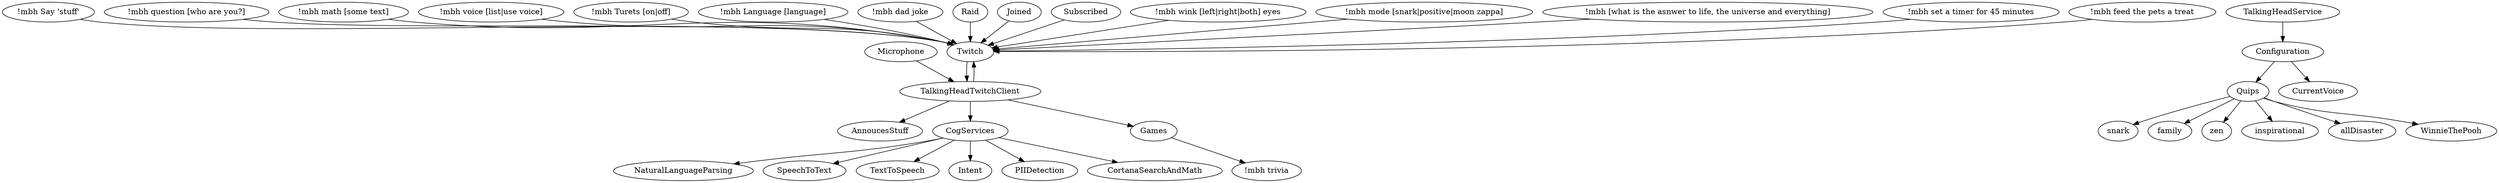 digraph {
    Twitch -> TalkingHeadTwitchClient
    TalkingHeadTwitchClient -> Twitch
    Microphone -> TalkingHeadTwitchClient
    
    TalkingHeadTwitchClient -> AnnoucesStuff

    TalkingHeadTwitchClient -> CogServices
    TalkingHeadTwitchClient -> Games
    Games -> "!mbh trivia"

    CogServices -> NaturalLanguageParsing
    CogServices -> SpeechToText
    CogServices -> TextToSpeech
    CogServices -> Intent
    CogServices -> PIIDetection
    CogServices -> CortanaSearchAndMath
    
    subgraph Commands {
        label= "Commands";
        "!mbh Say 'stuff'" -> Twitch
        "!mbh question [who are you?]" -> Twitch
        "!mbh math [some text]" -> Twitch
        "!mbh voice [list|use voice]" -> Twitch
        "!mbh Turets [on|off]" -> Twitch
        "!mbh Language [language]" -> Twitch
        "!mbh dad joke" -> Twitch
        Raid -> Twitch
        Joined -> Twitch
        Subscribed -> Twitch
        "!mbh wink [left|right|both] eyes" -> Twitch
        "!mbh mode [snark|positive|moon zappa]" -> Twitch
        "!mbh [what is the asnwer to life, the universe and everything]" -> Twitch
        "!mbh set a timer for 45 minutes" -> Twitch
        "!mbh feed the pets a treat" -> Twitch
    }

    TalkingHeadService -> Configuration
    Configuration -> Quips
    Quips -> snark
    Quips -> family
    Quips -> zen
    Quips -> inspirational
    Quips -> allDisaster
    Quips -> WinnieThePooh
    Configuration -> CurrentVoice

}